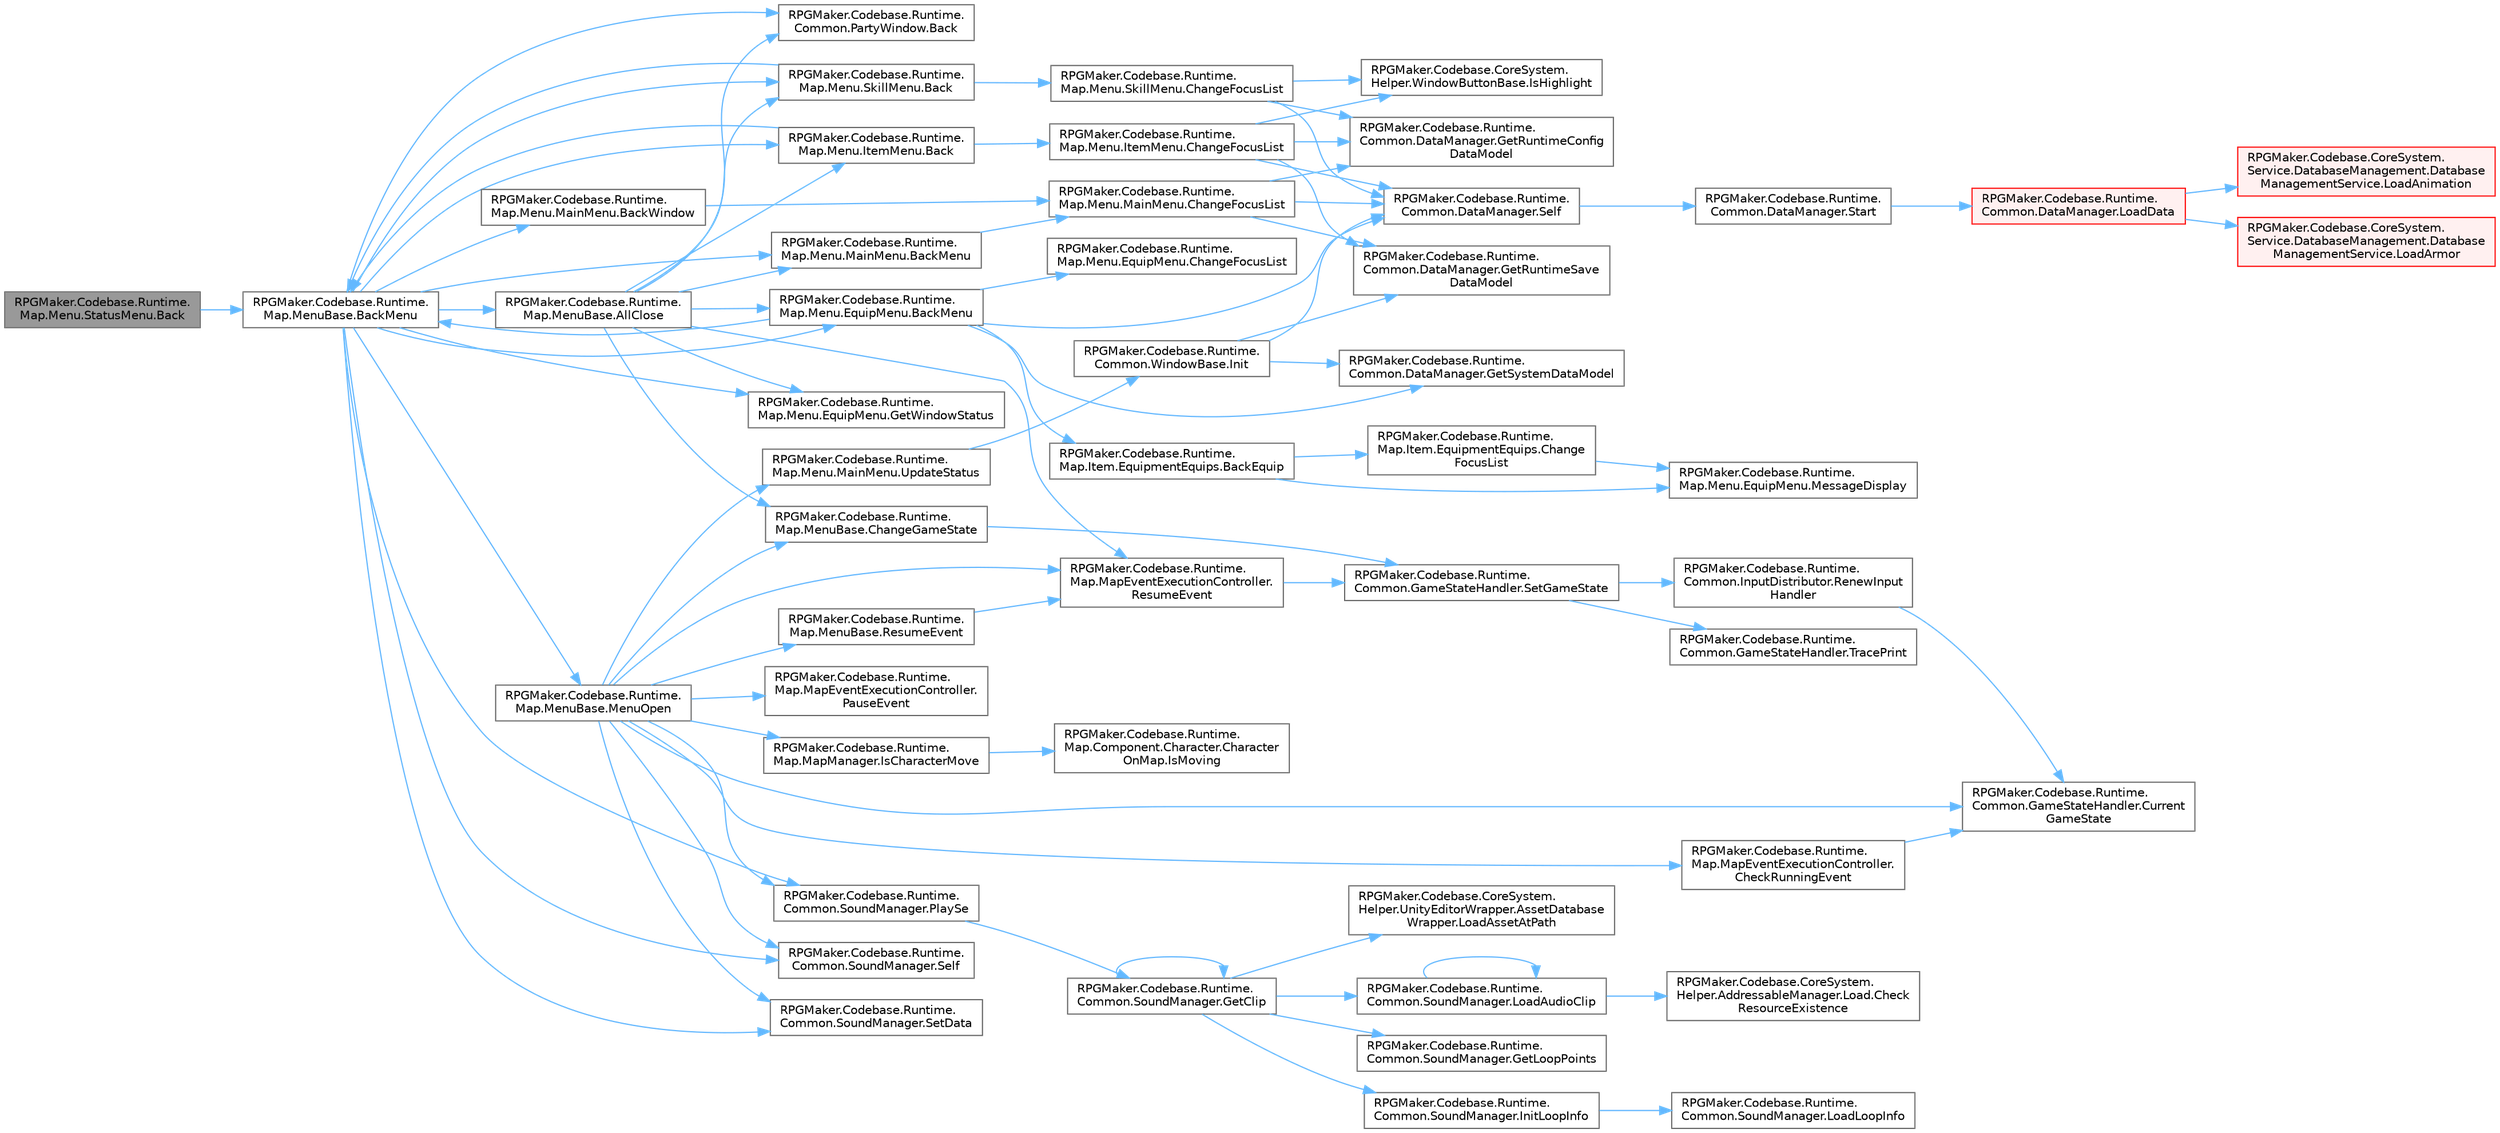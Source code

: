 digraph "RPGMaker.Codebase.Runtime.Map.Menu.StatusMenu.Back"
{
 // LATEX_PDF_SIZE
  bgcolor="transparent";
  edge [fontname=Helvetica,fontsize=10,labelfontname=Helvetica,labelfontsize=10];
  node [fontname=Helvetica,fontsize=10,shape=box,height=0.2,width=0.4];
  rankdir="LR";
  Node1 [id="Node000001",label="RPGMaker.Codebase.Runtime.\lMap.Menu.StatusMenu.Back",height=0.2,width=0.4,color="gray40", fillcolor="grey60", style="filled", fontcolor="black",tooltip=" "];
  Node1 -> Node2 [id="edge1_Node000001_Node000002",color="steelblue1",style="solid",tooltip=" "];
  Node2 [id="Node000002",label="RPGMaker.Codebase.Runtime.\lMap.MenuBase.BackMenu",height=0.2,width=0.4,color="grey40", fillcolor="white", style="filled",URL="$d4/d87/class_r_p_g_maker_1_1_codebase_1_1_runtime_1_1_map_1_1_menu_base.html#a75d4c40d6674b4574d843d94b935e33c",tooltip="各メニューの戻る操作を行う"];
  Node2 -> Node3 [id="edge2_Node000002_Node000003",color="steelblue1",style="solid",tooltip=" "];
  Node3 [id="Node000003",label="RPGMaker.Codebase.Runtime.\lMap.MenuBase.AllClose",height=0.2,width=0.4,color="grey40", fillcolor="white", style="filled",URL="$d4/d87/class_r_p_g_maker_1_1_codebase_1_1_runtime_1_1_map_1_1_menu_base.html#a06f193d8cc6ab88f3eaa740f98d48204",tooltip="メニューを全て閉じる"];
  Node3 -> Node4 [id="edge3_Node000003_Node000004",color="steelblue1",style="solid",tooltip=" "];
  Node4 [id="Node000004",label="RPGMaker.Codebase.Runtime.\lCommon.PartyWindow.Back",height=0.2,width=0.4,color="grey40", fillcolor="white", style="filled",URL="$d6/d78/class_r_p_g_maker_1_1_codebase_1_1_runtime_1_1_common_1_1_party_window.html#ae4bb5585d0d2382c7a95b9091e36f0a2",tooltip=" "];
  Node3 -> Node5 [id="edge4_Node000003_Node000005",color="steelblue1",style="solid",tooltip=" "];
  Node5 [id="Node000005",label="RPGMaker.Codebase.Runtime.\lMap.Menu.ItemMenu.Back",height=0.2,width=0.4,color="grey40", fillcolor="white", style="filled",URL="$d3/d77/class_r_p_g_maker_1_1_codebase_1_1_runtime_1_1_map_1_1_menu_1_1_item_menu.html#aecedbab1a1aef471318c99fc217a2849",tooltip="戻る処理"];
  Node5 -> Node2 [id="edge5_Node000005_Node000002",color="steelblue1",style="solid",tooltip=" "];
  Node5 -> Node6 [id="edge6_Node000005_Node000006",color="steelblue1",style="solid",tooltip=" "];
  Node6 [id="Node000006",label="RPGMaker.Codebase.Runtime.\lMap.Menu.ItemMenu.ChangeFocusList",height=0.2,width=0.4,color="grey40", fillcolor="white", style="filled",URL="$d3/d77/class_r_p_g_maker_1_1_codebase_1_1_runtime_1_1_map_1_1_menu_1_1_item_menu.html#ac8655015612da82d2b9007fef2fa5586",tooltip="リストのフォーカス位置を変更する"];
  Node6 -> Node7 [id="edge7_Node000006_Node000007",color="steelblue1",style="solid",tooltip=" "];
  Node7 [id="Node000007",label="RPGMaker.Codebase.Runtime.\lCommon.DataManager.GetRuntimeConfig\lDataModel",height=0.2,width=0.4,color="grey40", fillcolor="white", style="filled",URL="$d5/d08/class_r_p_g_maker_1_1_codebase_1_1_runtime_1_1_common_1_1_data_manager.html#a0a2ffc641c2e2cb5de6540b100272aa5",tooltip=" "];
  Node6 -> Node8 [id="edge8_Node000006_Node000008",color="steelblue1",style="solid",tooltip=" "];
  Node8 [id="Node000008",label="RPGMaker.Codebase.Runtime.\lCommon.DataManager.GetRuntimeSave\lDataModel",height=0.2,width=0.4,color="grey40", fillcolor="white", style="filled",URL="$d5/d08/class_r_p_g_maker_1_1_codebase_1_1_runtime_1_1_common_1_1_data_manager.html#aa008ccb1bfddc97c2c6618cfe1fe9ab9",tooltip=" "];
  Node6 -> Node9 [id="edge9_Node000006_Node000009",color="steelblue1",style="solid",tooltip=" "];
  Node9 [id="Node000009",label="RPGMaker.Codebase.CoreSystem.\lHelper.WindowButtonBase.IsHighlight",height=0.2,width=0.4,color="grey40", fillcolor="white", style="filled",URL="$d1/d38/class_r_p_g_maker_1_1_codebase_1_1_core_system_1_1_helper_1_1_window_button_base.html#a11adcf44812f4a23c10330ba5785b82c",tooltip="現在このボタンがハイライト状態かどうかの返却"];
  Node6 -> Node10 [id="edge10_Node000006_Node000010",color="steelblue1",style="solid",tooltip=" "];
  Node10 [id="Node000010",label="RPGMaker.Codebase.Runtime.\lCommon.DataManager.Self",height=0.2,width=0.4,color="grey40", fillcolor="white", style="filled",URL="$d5/d08/class_r_p_g_maker_1_1_codebase_1_1_runtime_1_1_common_1_1_data_manager.html#a8f0a40fd71fe0a873d1905e106299934",tooltip=" "];
  Node10 -> Node11 [id="edge11_Node000010_Node000011",color="steelblue1",style="solid",tooltip=" "];
  Node11 [id="Node000011",label="RPGMaker.Codebase.Runtime.\lCommon.DataManager.Start",height=0.2,width=0.4,color="grey40", fillcolor="white", style="filled",URL="$d5/d08/class_r_p_g_maker_1_1_codebase_1_1_runtime_1_1_common_1_1_data_manager.html#ace8f5b29b336a071e6383ecdbe0f85c5",tooltip=" "];
  Node11 -> Node12 [id="edge12_Node000011_Node000012",color="steelblue1",style="solid",tooltip=" "];
  Node12 [id="Node000012",label="RPGMaker.Codebase.Runtime.\lCommon.DataManager.LoadData",height=0.2,width=0.4,color="red", fillcolor="#FFF0F0", style="filled",URL="$d5/d08/class_r_p_g_maker_1_1_codebase_1_1_runtime_1_1_common_1_1_data_manager.html#a42e1175b0a1dc3a225503e007043dc86",tooltip=" "];
  Node12 -> Node13 [id="edge13_Node000012_Node000013",color="steelblue1",style="solid",tooltip=" "];
  Node13 [id="Node000013",label="RPGMaker.Codebase.CoreSystem.\lService.DatabaseManagement.Database\lManagementService.LoadAnimation",height=0.2,width=0.4,color="red", fillcolor="#FFF0F0", style="filled",URL="$db/db0/class_r_p_g_maker_1_1_codebase_1_1_core_system_1_1_service_1_1_database_management_1_1_database_management_service.html#a24090092bb5f0e3f1a7f6d136a10cd22",tooltip="😁 アニメーション読込"];
  Node12 -> Node15 [id="edge14_Node000012_Node000015",color="steelblue1",style="solid",tooltip=" "];
  Node15 [id="Node000015",label="RPGMaker.Codebase.CoreSystem.\lService.DatabaseManagement.Database\lManagementService.LoadArmor",height=0.2,width=0.4,color="red", fillcolor="#FFF0F0", style="filled",URL="$db/db0/class_r_p_g_maker_1_1_codebase_1_1_core_system_1_1_service_1_1_database_management_1_1_database_management_service.html#aa2e210bbbaf85d6ed1f74aa1170b786a",tooltip="😁 防具読込"];
  Node3 -> Node48 [id="edge15_Node000003_Node000048",color="steelblue1",style="solid",tooltip=" "];
  Node48 [id="Node000048",label="RPGMaker.Codebase.Runtime.\lMap.Menu.SkillMenu.Back",height=0.2,width=0.4,color="grey40", fillcolor="white", style="filled",URL="$db/d40/class_r_p_g_maker_1_1_codebase_1_1_runtime_1_1_map_1_1_menu_1_1_skill_menu.html#a8aab5055cccf673866deeaa1d0d414e1",tooltip="戻る操作"];
  Node48 -> Node2 [id="edge16_Node000048_Node000002",color="steelblue1",style="solid",tooltip=" "];
  Node48 -> Node49 [id="edge17_Node000048_Node000049",color="steelblue1",style="solid",tooltip=" "];
  Node49 [id="Node000049",label="RPGMaker.Codebase.Runtime.\lMap.Menu.SkillMenu.ChangeFocusList",height=0.2,width=0.4,color="grey40", fillcolor="white", style="filled",URL="$db/d40/class_r_p_g_maker_1_1_codebase_1_1_runtime_1_1_map_1_1_menu_1_1_skill_menu.html#af36ad7509dd7e32d408a7ca967b6b63a",tooltip="リストのフォーカス位置を変更する"];
  Node49 -> Node7 [id="edge18_Node000049_Node000007",color="steelblue1",style="solid",tooltip=" "];
  Node49 -> Node9 [id="edge19_Node000049_Node000009",color="steelblue1",style="solid",tooltip=" "];
  Node49 -> Node10 [id="edge20_Node000049_Node000010",color="steelblue1",style="solid",tooltip=" "];
  Node3 -> Node50 [id="edge21_Node000003_Node000050",color="steelblue1",style="solid",tooltip=" "];
  Node50 [id="Node000050",label="RPGMaker.Codebase.Runtime.\lMap.Menu.EquipMenu.BackMenu",height=0.2,width=0.4,color="grey40", fillcolor="white", style="filled",URL="$db/d72/class_r_p_g_maker_1_1_codebase_1_1_runtime_1_1_map_1_1_menu_1_1_equip_menu.html#ac19804e5b74b2636ff3f6b59d5fc0c8f",tooltip="戻る処理"];
  Node50 -> Node51 [id="edge22_Node000050_Node000051",color="steelblue1",style="solid",tooltip=" "];
  Node51 [id="Node000051",label="RPGMaker.Codebase.Runtime.\lMap.Item.EquipmentEquips.BackEquip",height=0.2,width=0.4,color="grey40", fillcolor="white", style="filled",URL="$d3/ddf/class_r_p_g_maker_1_1_codebase_1_1_runtime_1_1_map_1_1_item_1_1_equipment_equips.html#a8816ce0a188dc69a5b498dfabe9ceca1",tooltip="戻る"];
  Node51 -> Node52 [id="edge23_Node000051_Node000052",color="steelblue1",style="solid",tooltip=" "];
  Node52 [id="Node000052",label="RPGMaker.Codebase.Runtime.\lMap.Item.EquipmentEquips.Change\lFocusList",height=0.2,width=0.4,color="grey40", fillcolor="white", style="filled",URL="$d3/ddf/class_r_p_g_maker_1_1_codebase_1_1_runtime_1_1_map_1_1_item_1_1_equipment_equips.html#a506317fc859ab726c374f203259aff77",tooltip="リストのフォーカス制御"];
  Node52 -> Node53 [id="edge24_Node000052_Node000053",color="steelblue1",style="solid",tooltip=" "];
  Node53 [id="Node000053",label="RPGMaker.Codebase.Runtime.\lMap.Menu.EquipMenu.MessageDisplay",height=0.2,width=0.4,color="grey40", fillcolor="white", style="filled",URL="$db/d72/class_r_p_g_maker_1_1_codebase_1_1_runtime_1_1_map_1_1_menu_1_1_equip_menu.html#a4d0ffe2d72cf920041872a86a4536916",tooltip="メッセージの表示を行う"];
  Node51 -> Node53 [id="edge25_Node000051_Node000053",color="steelblue1",style="solid",tooltip=" "];
  Node50 -> Node2 [id="edge26_Node000050_Node000002",color="steelblue1",style="solid",tooltip=" "];
  Node50 -> Node54 [id="edge27_Node000050_Node000054",color="steelblue1",style="solid",tooltip=" "];
  Node54 [id="Node000054",label="RPGMaker.Codebase.Runtime.\lMap.Menu.EquipMenu.ChangeFocusList",height=0.2,width=0.4,color="grey40", fillcolor="white", style="filled",URL="$db/d72/class_r_p_g_maker_1_1_codebase_1_1_runtime_1_1_map_1_1_menu_1_1_equip_menu.html#ade90c90e21ba6dc8221f62176eb065b9",tooltip="リストのフォーカス制御"];
  Node50 -> Node55 [id="edge28_Node000050_Node000055",color="steelblue1",style="solid",tooltip=" "];
  Node55 [id="Node000055",label="RPGMaker.Codebase.Runtime.\lCommon.DataManager.GetSystemDataModel",height=0.2,width=0.4,color="grey40", fillcolor="white", style="filled",URL="$d5/d08/class_r_p_g_maker_1_1_codebase_1_1_runtime_1_1_common_1_1_data_manager.html#acdc0251471c3db50b36db22a1f9b9d83",tooltip=" "];
  Node50 -> Node10 [id="edge29_Node000050_Node000010",color="steelblue1",style="solid",tooltip=" "];
  Node3 -> Node56 [id="edge30_Node000003_Node000056",color="steelblue1",style="solid",tooltip=" "];
  Node56 [id="Node000056",label="RPGMaker.Codebase.Runtime.\lMap.Menu.MainMenu.BackMenu",height=0.2,width=0.4,color="grey40", fillcolor="white", style="filled",URL="$d7/d96/class_r_p_g_maker_1_1_codebase_1_1_runtime_1_1_map_1_1_menu_1_1_main_menu.html#a0088d21f52ecbea09f724788096e65a4",tooltip="他のメニューから戻ってきた場合の処理"];
  Node56 -> Node57 [id="edge31_Node000056_Node000057",color="steelblue1",style="solid",tooltip=" "];
  Node57 [id="Node000057",label="RPGMaker.Codebase.Runtime.\lMap.Menu.MainMenu.ChangeFocusList",height=0.2,width=0.4,color="grey40", fillcolor="white", style="filled",URL="$d7/d96/class_r_p_g_maker_1_1_codebase_1_1_runtime_1_1_map_1_1_menu_1_1_main_menu.html#a02676e20a14f0fb1c50d048830e35851",tooltip="リストのフォーカス位置を変更する"];
  Node57 -> Node7 [id="edge32_Node000057_Node000007",color="steelblue1",style="solid",tooltip=" "];
  Node57 -> Node8 [id="edge33_Node000057_Node000008",color="steelblue1",style="solid",tooltip=" "];
  Node57 -> Node10 [id="edge34_Node000057_Node000010",color="steelblue1",style="solid",tooltip=" "];
  Node3 -> Node58 [id="edge35_Node000003_Node000058",color="steelblue1",style="solid",tooltip=" "];
  Node58 [id="Node000058",label="RPGMaker.Codebase.Runtime.\lMap.MenuBase.ChangeGameState",height=0.2,width=0.4,color="grey40", fillcolor="white", style="filled",URL="$d4/d87/class_r_p_g_maker_1_1_codebase_1_1_runtime_1_1_map_1_1_menu_base.html#a09c9b32db375ba2624e228c47fcbc64f",tooltip="GameState切り替え処理"];
  Node58 -> Node59 [id="edge36_Node000058_Node000059",color="steelblue1",style="solid",tooltip=" "];
  Node59 [id="Node000059",label="RPGMaker.Codebase.Runtime.\lCommon.GameStateHandler.SetGameState",height=0.2,width=0.4,color="grey40", fillcolor="white", style="filled",URL="$de/d2c/class_r_p_g_maker_1_1_codebase_1_1_runtime_1_1_common_1_1_game_state_handler.html#ad0674aa1bff51c30c55e65612b611f0b",tooltip="新しい状態を登録する."];
  Node59 -> Node60 [id="edge37_Node000059_Node000060",color="steelblue1",style="solid",tooltip=" "];
  Node60 [id="Node000060",label="RPGMaker.Codebase.Runtime.\lCommon.InputDistributor.RenewInput\lHandler",height=0.2,width=0.4,color="grey40", fillcolor="white", style="filled",URL="$d3/df6/class_r_p_g_maker_1_1_codebase_1_1_runtime_1_1_common_1_1_input_distributor.html#afd7d620e18f9fe423e982aa6c9c782cb",tooltip="ゲーム状態が変更されたら再登録をかける"];
  Node60 -> Node61 [id="edge38_Node000060_Node000061",color="steelblue1",style="solid",tooltip=" "];
  Node61 [id="Node000061",label="RPGMaker.Codebase.Runtime.\lCommon.GameStateHandler.Current\lGameState",height=0.2,width=0.4,color="grey40", fillcolor="white", style="filled",URL="$de/d2c/class_r_p_g_maker_1_1_codebase_1_1_runtime_1_1_common_1_1_game_state_handler.html#adce58ef0480f995976ab60592c9add27",tooltip="現在の状態を返却する."];
  Node59 -> Node62 [id="edge39_Node000059_Node000062",color="steelblue1",style="solid",tooltip=" "];
  Node62 [id="Node000062",label="RPGMaker.Codebase.Runtime.\lCommon.GameStateHandler.TracePrint",height=0.2,width=0.4,color="grey40", fillcolor="white", style="filled",URL="$de/d2c/class_r_p_g_maker_1_1_codebase_1_1_runtime_1_1_common_1_1_game_state_handler.html#a90d4308ec6a2f804e3d7b7fd7892b46e",tooltip=" "];
  Node3 -> Node63 [id="edge40_Node000003_Node000063",color="steelblue1",style="solid",tooltip=" "];
  Node63 [id="Node000063",label="RPGMaker.Codebase.Runtime.\lMap.Menu.EquipMenu.GetWindowStatus",height=0.2,width=0.4,color="grey40", fillcolor="white", style="filled",URL="$db/d72/class_r_p_g_maker_1_1_codebase_1_1_runtime_1_1_map_1_1_menu_1_1_equip_menu.html#a2db12c172eaa6f3913bd4c9baaff74dd",tooltip="Windowステータス取得"];
  Node3 -> Node64 [id="edge41_Node000003_Node000064",color="steelblue1",style="solid",tooltip=" "];
  Node64 [id="Node000064",label="RPGMaker.Codebase.Runtime.\lMap.MapEventExecutionController.\lResumeEvent",height=0.2,width=0.4,color="grey40", fillcolor="white", style="filled",URL="$db/d6c/class_r_p_g_maker_1_1_codebase_1_1_runtime_1_1_map_1_1_map_event_execution_controller.html#a524c914e37524ca686d99e7a230443fb",tooltip="実行を中断していたイベントの再開"];
  Node64 -> Node59 [id="edge42_Node000064_Node000059",color="steelblue1",style="solid",tooltip=" "];
  Node2 -> Node4 [id="edge43_Node000002_Node000004",color="steelblue1",style="solid",tooltip=" "];
  Node2 -> Node5 [id="edge44_Node000002_Node000005",color="steelblue1",style="solid",tooltip=" "];
  Node2 -> Node48 [id="edge45_Node000002_Node000048",color="steelblue1",style="solid",tooltip=" "];
  Node2 -> Node50 [id="edge46_Node000002_Node000050",color="steelblue1",style="solid",tooltip=" "];
  Node2 -> Node56 [id="edge47_Node000002_Node000056",color="steelblue1",style="solid",tooltip=" "];
  Node2 -> Node65 [id="edge48_Node000002_Node000065",color="steelblue1",style="solid",tooltip=" "];
  Node65 [id="Node000065",label="RPGMaker.Codebase.Runtime.\lMap.Menu.MainMenu.BackWindow",height=0.2,width=0.4,color="grey40", fillcolor="white", style="filled",URL="$d7/d96/class_r_p_g_maker_1_1_codebase_1_1_runtime_1_1_map_1_1_menu_1_1_main_menu.html#aff7831030911ae2111e65ed568363fcb",tooltip="メニューを閉じて戻ってよいかどうかを返却する"];
  Node65 -> Node57 [id="edge49_Node000065_Node000057",color="steelblue1",style="solid",tooltip=" "];
  Node2 -> Node63 [id="edge50_Node000002_Node000063",color="steelblue1",style="solid",tooltip=" "];
  Node2 -> Node66 [id="edge51_Node000002_Node000066",color="steelblue1",style="solid",tooltip=" "];
  Node66 [id="Node000066",label="RPGMaker.Codebase.Runtime.\lMap.MenuBase.MenuOpen",height=0.2,width=0.4,color="grey40", fillcolor="white", style="filled",URL="$d4/d87/class_r_p_g_maker_1_1_codebase_1_1_runtime_1_1_map_1_1_menu_base.html#a5a2bdab2d0f0b62de47028166fdcb660",tooltip="メニュー表示、非表示切り替え処理"];
  Node66 -> Node58 [id="edge52_Node000066_Node000058",color="steelblue1",style="solid",tooltip=" "];
  Node66 -> Node67 [id="edge53_Node000066_Node000067",color="steelblue1",style="solid",tooltip=" "];
  Node67 [id="Node000067",label="RPGMaker.Codebase.Runtime.\lMap.MapEventExecutionController.\lCheckRunningEvent",height=0.2,width=0.4,color="grey40", fillcolor="white", style="filled",URL="$db/d6c/class_r_p_g_maker_1_1_codebase_1_1_runtime_1_1_map_1_1_map_event_execution_controller.html#aeaee3de09388ebf0bd140c0e4c831d56",tooltip="イベント実行中で、MAPやバトル側でキー操作を受け付け可能かどうかを返却する"];
  Node67 -> Node61 [id="edge54_Node000067_Node000061",color="steelblue1",style="solid",tooltip=" "];
  Node66 -> Node61 [id="edge55_Node000066_Node000061",color="steelblue1",style="solid",tooltip=" "];
  Node66 -> Node68 [id="edge56_Node000066_Node000068",color="steelblue1",style="solid",tooltip=" "];
  Node68 [id="Node000068",label="RPGMaker.Codebase.Runtime.\lMap.MapManager.IsCharacterMove",height=0.2,width=0.4,color="grey40", fillcolor="white", style="filled",URL="$d5/d0f/class_r_p_g_maker_1_1_codebase_1_1_runtime_1_1_map_1_1_map_manager.html#a0204fc27cbe0a60a9450680ec9a4406b",tooltip=" "];
  Node68 -> Node69 [id="edge57_Node000068_Node000069",color="steelblue1",style="solid",tooltip=" "];
  Node69 [id="Node000069",label="RPGMaker.Codebase.Runtime.\lMap.Component.Character.Character\lOnMap.IsMoving",height=0.2,width=0.4,color="grey40", fillcolor="white", style="filled",URL="$d0/dad/class_r_p_g_maker_1_1_codebase_1_1_runtime_1_1_map_1_1_component_1_1_character_1_1_character_on_map.html#a0c1997bb9d5c1a42d2d66f4115ec43bf",tooltip="移動状態の取得"];
  Node66 -> Node70 [id="edge58_Node000066_Node000070",color="steelblue1",style="solid",tooltip=" "];
  Node70 [id="Node000070",label="RPGMaker.Codebase.Runtime.\lMap.MapEventExecutionController.\lPauseEvent",height=0.2,width=0.4,color="grey40", fillcolor="white", style="filled",URL="$db/d6c/class_r_p_g_maker_1_1_codebase_1_1_runtime_1_1_map_1_1_map_event_execution_controller.html#a72f349b3e4a807f238790e131e08b465",tooltip="現在実行中のイベントを一時中断 メニュー表示やバトル表示など、別の画面へ遷移する際に利用"];
  Node66 -> Node71 [id="edge59_Node000066_Node000071",color="steelblue1",style="solid",tooltip=" "];
  Node71 [id="Node000071",label="RPGMaker.Codebase.Runtime.\lCommon.SoundManager.PlaySe",height=0.2,width=0.4,color="grey40", fillcolor="white", style="filled",URL="$dc/d92/class_r_p_g_maker_1_1_codebase_1_1_runtime_1_1_common_1_1_sound_manager.html#ac7b8d39ef1c764cd1c8ce2931d7dfd11",tooltip=" "];
  Node71 -> Node72 [id="edge60_Node000071_Node000072",color="steelblue1",style="solid",tooltip=" "];
  Node72 [id="Node000072",label="RPGMaker.Codebase.Runtime.\lCommon.SoundManager.GetClip",height=0.2,width=0.4,color="grey40", fillcolor="white", style="filled",URL="$dc/d92/class_r_p_g_maker_1_1_codebase_1_1_runtime_1_1_common_1_1_sound_manager.html#afeb381d3d8889091583df950cc926c62",tooltip=" "];
  Node72 -> Node72 [id="edge61_Node000072_Node000072",color="steelblue1",style="solid",tooltip=" "];
  Node72 -> Node73 [id="edge62_Node000072_Node000073",color="steelblue1",style="solid",tooltip=" "];
  Node73 [id="Node000073",label="RPGMaker.Codebase.Runtime.\lCommon.SoundManager.GetLoopPoints",height=0.2,width=0.4,color="grey40", fillcolor="white", style="filled",URL="$dc/d92/class_r_p_g_maker_1_1_codebase_1_1_runtime_1_1_common_1_1_sound_manager.html#a7228afa99df4d81a360c14edb0d411f8",tooltip=" "];
  Node72 -> Node74 [id="edge63_Node000072_Node000074",color="steelblue1",style="solid",tooltip=" "];
  Node74 [id="Node000074",label="RPGMaker.Codebase.Runtime.\lCommon.SoundManager.InitLoopInfo",height=0.2,width=0.4,color="grey40", fillcolor="white", style="filled",URL="$dc/d92/class_r_p_g_maker_1_1_codebase_1_1_runtime_1_1_common_1_1_sound_manager.html#ac75b7dca570d7fd62b1664eb0fef3307",tooltip=" "];
  Node74 -> Node75 [id="edge64_Node000074_Node000075",color="steelblue1",style="solid",tooltip=" "];
  Node75 [id="Node000075",label="RPGMaker.Codebase.Runtime.\lCommon.SoundManager.LoadLoopInfo",height=0.2,width=0.4,color="grey40", fillcolor="white", style="filled",URL="$dc/d92/class_r_p_g_maker_1_1_codebase_1_1_runtime_1_1_common_1_1_sound_manager.html#aae0e1f5a36b0bc87012e6f9324d5dfef",tooltip=" "];
  Node72 -> Node76 [id="edge65_Node000072_Node000076",color="steelblue1",style="solid",tooltip=" "];
  Node76 [id="Node000076",label="RPGMaker.Codebase.CoreSystem.\lHelper.UnityEditorWrapper.AssetDatabase\lWrapper.LoadAssetAtPath",height=0.2,width=0.4,color="grey40", fillcolor="white", style="filled",URL="$d9/d20/class_r_p_g_maker_1_1_codebase_1_1_core_system_1_1_helper_1_1_unity_editor_wrapper_1_1_asset_database_wrapper.html#a471f932b0479bad28c9fd1b02f1d5d7a",tooltip=" "];
  Node72 -> Node77 [id="edge66_Node000072_Node000077",color="steelblue1",style="solid",tooltip=" "];
  Node77 [id="Node000077",label="RPGMaker.Codebase.Runtime.\lCommon.SoundManager.LoadAudioClip",height=0.2,width=0.4,color="grey40", fillcolor="white", style="filled",URL="$dc/d92/class_r_p_g_maker_1_1_codebase_1_1_runtime_1_1_common_1_1_sound_manager.html#a8c0191bb79baa4d8c4eb38ee21540139",tooltip=" "];
  Node77 -> Node78 [id="edge67_Node000077_Node000078",color="steelblue1",style="solid",tooltip=" "];
  Node78 [id="Node000078",label="RPGMaker.Codebase.CoreSystem.\lHelper.AddressableManager.Load.Check\lResourceExistence",height=0.2,width=0.4,color="grey40", fillcolor="white", style="filled",URL="$d8/d6d/class_r_p_g_maker_1_1_codebase_1_1_core_system_1_1_helper_1_1_addressable_manager_1_1_load.html#a31f36cbb565794e2193951b24a8ef831",tooltip=" "];
  Node77 -> Node77 [id="edge68_Node000077_Node000077",color="steelblue1",style="solid",tooltip=" "];
  Node66 -> Node64 [id="edge69_Node000066_Node000064",color="steelblue1",style="solid",tooltip=" "];
  Node66 -> Node79 [id="edge70_Node000066_Node000079",color="steelblue1",style="solid",tooltip=" "];
  Node79 [id="Node000079",label="RPGMaker.Codebase.Runtime.\lMap.MenuBase.ResumeEvent",height=0.2,width=0.4,color="grey40", fillcolor="white", style="filled",URL="$d4/d87/class_r_p_g_maker_1_1_codebase_1_1_runtime_1_1_map_1_1_menu_base.html#afd14042ed347759133ad2856e206aea4",tooltip="イベントに復帰する"];
  Node79 -> Node64 [id="edge71_Node000079_Node000064",color="steelblue1",style="solid",tooltip=" "];
  Node66 -> Node80 [id="edge72_Node000066_Node000080",color="steelblue1",style="solid",tooltip=" "];
  Node80 [id="Node000080",label="RPGMaker.Codebase.Runtime.\lCommon.SoundManager.Self",height=0.2,width=0.4,color="grey40", fillcolor="white", style="filled",URL="$dc/d92/class_r_p_g_maker_1_1_codebase_1_1_runtime_1_1_common_1_1_sound_manager.html#aca0898033e6c728c94d26ad955dc4968",tooltip=" "];
  Node66 -> Node81 [id="edge73_Node000066_Node000081",color="steelblue1",style="solid",tooltip=" "];
  Node81 [id="Node000081",label="RPGMaker.Codebase.Runtime.\lCommon.SoundManager.SetData",height=0.2,width=0.4,color="grey40", fillcolor="white", style="filled",URL="$dc/d92/class_r_p_g_maker_1_1_codebase_1_1_runtime_1_1_common_1_1_sound_manager.html#a0618a93ba58b7dbf31684f62cf69a8dd",tooltip=" "];
  Node66 -> Node82 [id="edge74_Node000066_Node000082",color="steelblue1",style="solid",tooltip=" "];
  Node82 [id="Node000082",label="RPGMaker.Codebase.Runtime.\lMap.Menu.MainMenu.UpdateStatus",height=0.2,width=0.4,color="grey40", fillcolor="white", style="filled",URL="$d7/d96/class_r_p_g_maker_1_1_codebase_1_1_runtime_1_1_map_1_1_menu_1_1_main_menu.html#a6cae78af97a831d84a3fd20a469459ba",tooltip="メニュー更新"];
  Node82 -> Node83 [id="edge75_Node000082_Node000083",color="steelblue1",style="solid",tooltip=" "];
  Node83 [id="Node000083",label="RPGMaker.Codebase.Runtime.\lCommon.WindowBase.Init",height=0.2,width=0.4,color="grey40", fillcolor="white", style="filled",URL="$d4/d52/class_r_p_g_maker_1_1_codebase_1_1_runtime_1_1_common_1_1_window_base.html#a8fa566df21c304a9028269d880911028",tooltip=" "];
  Node83 -> Node8 [id="edge76_Node000083_Node000008",color="steelblue1",style="solid",tooltip=" "];
  Node83 -> Node55 [id="edge77_Node000083_Node000055",color="steelblue1",style="solid",tooltip=" "];
  Node83 -> Node10 [id="edge78_Node000083_Node000010",color="steelblue1",style="solid",tooltip=" "];
  Node2 -> Node71 [id="edge79_Node000002_Node000071",color="steelblue1",style="solid",tooltip=" "];
  Node2 -> Node80 [id="edge80_Node000002_Node000080",color="steelblue1",style="solid",tooltip=" "];
  Node2 -> Node81 [id="edge81_Node000002_Node000081",color="steelblue1",style="solid",tooltip=" "];
}
